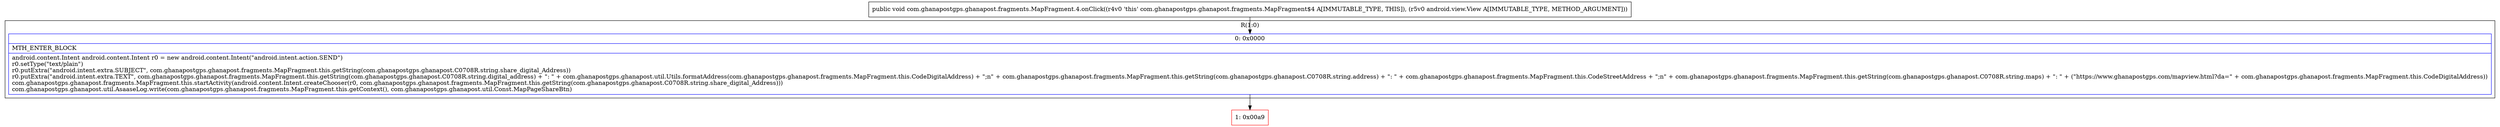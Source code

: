 digraph "CFG forcom.ghanapostgps.ghanapost.fragments.MapFragment.4.onClick(Landroid\/view\/View;)V" {
subgraph cluster_Region_1267346566 {
label = "R(1:0)";
node [shape=record,color=blue];
Node_0 [shape=record,label="{0\:\ 0x0000|MTH_ENTER_BLOCK\l|android.content.Intent android.content.Intent r0 = new android.content.Intent(\"android.intent.action.SEND\")\lr0.setType(\"text\/plain\")\lr0.putExtra(\"android.intent.extra.SUBJECT\", com.ghanapostgps.ghanapost.fragments.MapFragment.this.getString(com.ghanapostgps.ghanapost.C0708R.string.share_digital_Address))\lr0.putExtra(\"android.intent.extra.TEXT\", com.ghanapostgps.ghanapost.fragments.MapFragment.this.getString(com.ghanapostgps.ghanapost.C0708R.string.digital_address) + \": \" + com.ghanapostgps.ghanapost.util.Utils.formatAddress(com.ghanapostgps.ghanapost.fragments.MapFragment.this.CodeDigitalAddress) + \";n\" + com.ghanapostgps.ghanapost.fragments.MapFragment.this.getString(com.ghanapostgps.ghanapost.C0708R.string.address) + \": \" + com.ghanapostgps.ghanapost.fragments.MapFragment.this.CodeStreetAddress + \";n\" + com.ghanapostgps.ghanapost.fragments.MapFragment.this.getString(com.ghanapostgps.ghanapost.C0708R.string.maps) + \": \" + (\"https:\/\/www.ghanapostgps.com\/mapview.html?da=\" + com.ghanapostgps.ghanapost.fragments.MapFragment.this.CodeDigitalAddress))\lcom.ghanapostgps.ghanapost.fragments.MapFragment.this.startActivity(android.content.Intent.createChooser(r0, com.ghanapostgps.ghanapost.fragments.MapFragment.this.getString(com.ghanapostgps.ghanapost.C0708R.string.share_digital_Address)))\lcom.ghanapostgps.ghanapost.util.AsaaseLog.write(com.ghanapostgps.ghanapost.fragments.MapFragment.this.getContext(), com.ghanapostgps.ghanapost.util.Const.MapPageShareBtn)\l}"];
}
Node_1 [shape=record,color=red,label="{1\:\ 0x00a9}"];
MethodNode[shape=record,label="{public void com.ghanapostgps.ghanapost.fragments.MapFragment.4.onClick((r4v0 'this' com.ghanapostgps.ghanapost.fragments.MapFragment$4 A[IMMUTABLE_TYPE, THIS]), (r5v0 android.view.View A[IMMUTABLE_TYPE, METHOD_ARGUMENT])) }"];
MethodNode -> Node_0;
Node_0 -> Node_1;
}

